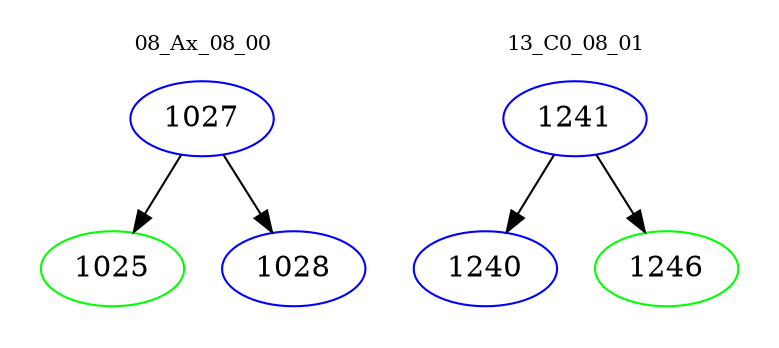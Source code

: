 digraph{
subgraph cluster_0 {
color = white
label = "08_Ax_08_00";
fontsize=10;
T0_1027 [label="1027", color="blue"]
T0_1027 -> T0_1025 [color="black"]
T0_1025 [label="1025", color="green"]
T0_1027 -> T0_1028 [color="black"]
T0_1028 [label="1028", color="blue"]
}
subgraph cluster_1 {
color = white
label = "13_C0_08_01";
fontsize=10;
T1_1241 [label="1241", color="blue"]
T1_1241 -> T1_1240 [color="black"]
T1_1240 [label="1240", color="blue"]
T1_1241 -> T1_1246 [color="black"]
T1_1246 [label="1246", color="green"]
}
}
